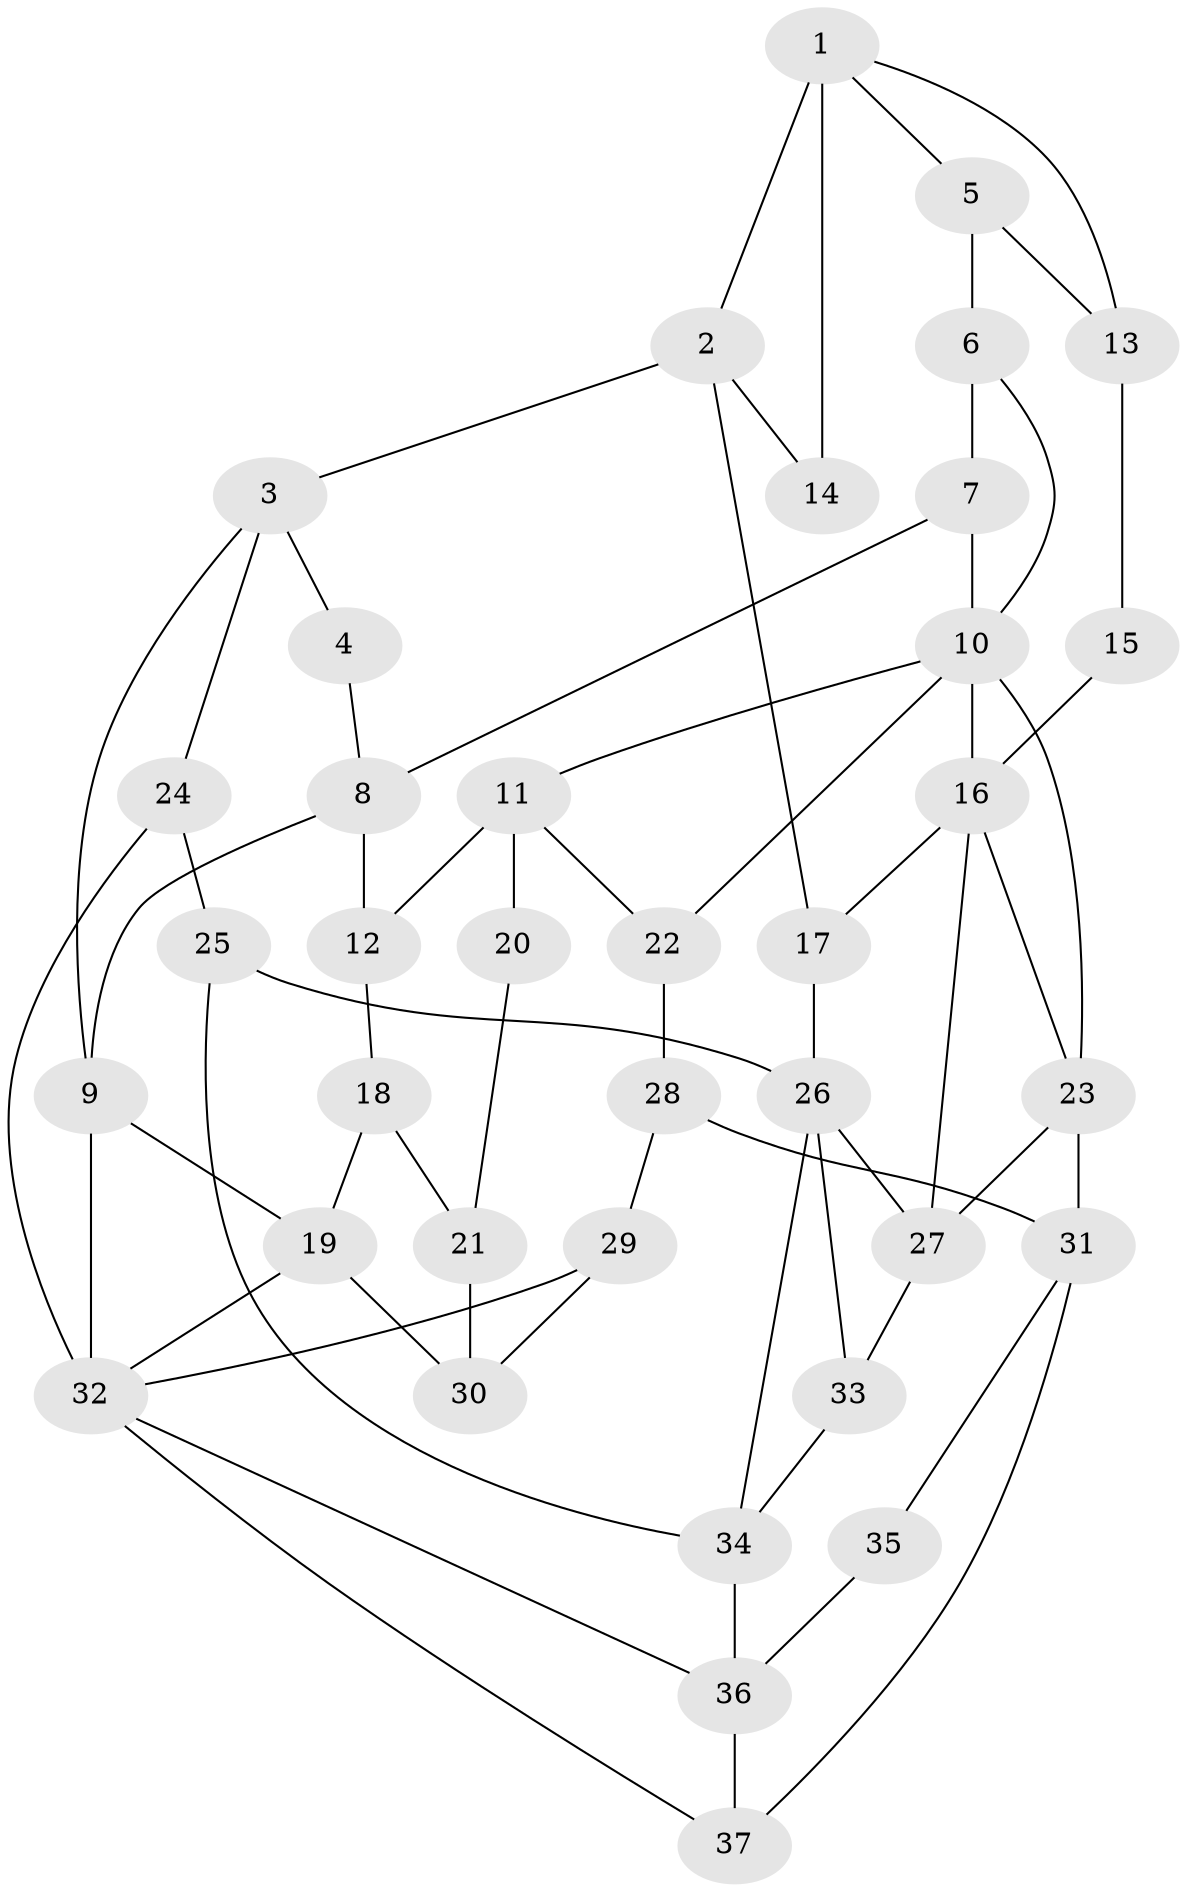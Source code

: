 // original degree distribution, {3: 0.022727272727272728, 4: 0.22727272727272727, 5: 0.5454545454545454, 6: 0.20454545454545456}
// Generated by graph-tools (version 1.1) at 2025/54/03/04/25 22:54:19]
// undirected, 37 vertices, 64 edges
graph export_dot {
  node [color=gray90,style=filled];
  1;
  2;
  3;
  4;
  5;
  6;
  7;
  8;
  9;
  10;
  11;
  12;
  13;
  14;
  15;
  16;
  17;
  18;
  19;
  20;
  21;
  22;
  23;
  24;
  25;
  26;
  27;
  28;
  29;
  30;
  31;
  32;
  33;
  34;
  35;
  36;
  37;
  1 -- 2 [weight=1.0];
  1 -- 5 [weight=1.0];
  1 -- 13 [weight=1.0];
  1 -- 14 [weight=2.0];
  2 -- 3 [weight=1.0];
  2 -- 14 [weight=1.0];
  2 -- 17 [weight=2.0];
  3 -- 4 [weight=1.0];
  3 -- 9 [weight=1.0];
  3 -- 24 [weight=1.0];
  4 -- 8 [weight=1.0];
  5 -- 6 [weight=1.0];
  5 -- 13 [weight=1.0];
  6 -- 7 [weight=2.0];
  6 -- 10 [weight=1.0];
  7 -- 8 [weight=1.0];
  7 -- 10 [weight=1.0];
  8 -- 9 [weight=1.0];
  8 -- 12 [weight=2.0];
  9 -- 19 [weight=1.0];
  9 -- 32 [weight=1.0];
  10 -- 11 [weight=1.0];
  10 -- 16 [weight=1.0];
  10 -- 22 [weight=1.0];
  10 -- 23 [weight=1.0];
  11 -- 12 [weight=2.0];
  11 -- 20 [weight=2.0];
  11 -- 22 [weight=1.0];
  12 -- 18 [weight=1.0];
  13 -- 15 [weight=1.0];
  15 -- 16 [weight=2.0];
  16 -- 17 [weight=1.0];
  16 -- 23 [weight=1.0];
  16 -- 27 [weight=1.0];
  17 -- 26 [weight=2.0];
  18 -- 19 [weight=1.0];
  18 -- 21 [weight=2.0];
  19 -- 30 [weight=1.0];
  19 -- 32 [weight=1.0];
  20 -- 21 [weight=2.0];
  21 -- 30 [weight=2.0];
  22 -- 28 [weight=1.0];
  23 -- 27 [weight=1.0];
  23 -- 31 [weight=2.0];
  24 -- 25 [weight=1.0];
  24 -- 32 [weight=2.0];
  25 -- 26 [weight=1.0];
  25 -- 34 [weight=1.0];
  26 -- 27 [weight=1.0];
  26 -- 33 [weight=1.0];
  26 -- 34 [weight=1.0];
  27 -- 33 [weight=1.0];
  28 -- 29 [weight=1.0];
  28 -- 31 [weight=2.0];
  29 -- 30 [weight=2.0];
  29 -- 32 [weight=1.0];
  31 -- 35 [weight=1.0];
  31 -- 37 [weight=1.0];
  32 -- 36 [weight=1.0];
  32 -- 37 [weight=1.0];
  33 -- 34 [weight=1.0];
  34 -- 36 [weight=2.0];
  35 -- 36 [weight=2.0];
  36 -- 37 [weight=1.0];
}
